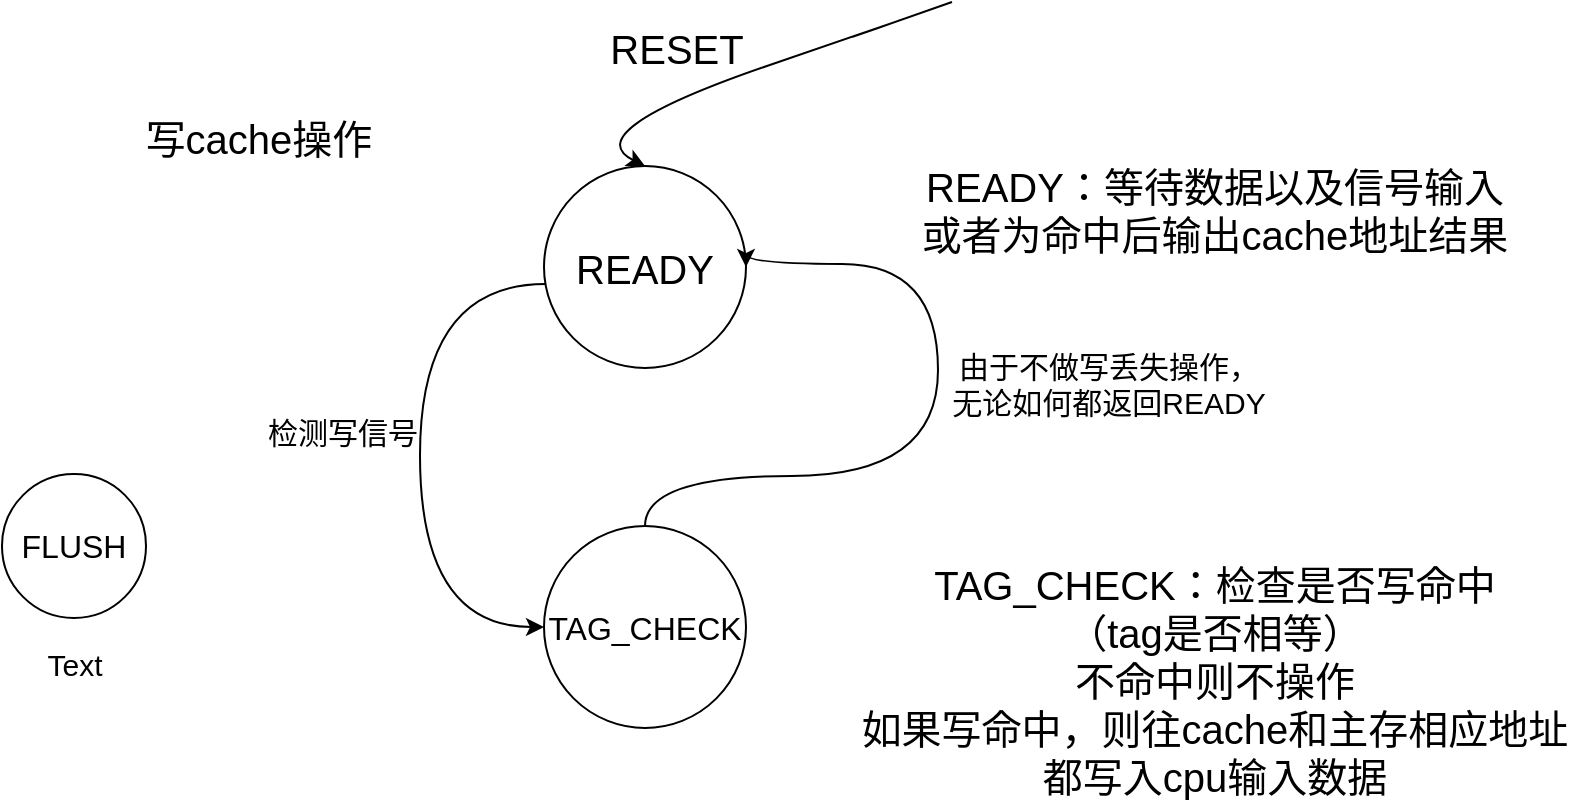 <mxfile>
    <diagram id="JEz_Pj7jLH-uwcwm6EJY" name="第 1 页">
        <mxGraphModel dx="896" dy="601" grid="0" gridSize="10" guides="1" tooltips="1" connect="1" arrows="1" fold="1" page="1" pageScale="1" pageWidth="827" pageHeight="1169" background="#ffffff" math="0" shadow="0">
            <root>
                <mxCell id="0"/>
                <mxCell id="1" parent="0"/>
                <mxCell id="2" style="edgeStyle=orthogonalEdgeStyle;html=1;entryX=0;entryY=0.5;entryDx=0;entryDy=0;strokeColor=#000000;curved=1;" edge="1" parent="1" source="3">
                    <mxGeometry relative="1" as="geometry">
                        <mxPoint x="299.0" y="338.5" as="targetPoint"/>
                        <Array as="points">
                            <mxPoint x="237" y="167"/>
                            <mxPoint x="237" y="339"/>
                        </Array>
                    </mxGeometry>
                </mxCell>
                <mxCell id="3" value="&lt;font color=&quot;#000000&quot;&gt;&lt;span style=&quot;font-size: 20px&quot;&gt;READY&lt;/span&gt;&lt;/font&gt;" style="ellipse;whiteSpace=wrap;html=1;aspect=fixed;fillColor=#FFFFFF;strokeColor=#000000;" vertex="1" parent="1">
                    <mxGeometry x="299" y="108" width="101" height="101" as="geometry"/>
                </mxCell>
                <mxCell id="4" style="edgeStyle=orthogonalEdgeStyle;curved=1;html=1;entryX=1;entryY=0.5;entryDx=0;entryDy=0;strokeColor=#000000;" edge="1" parent="1" target="3">
                    <mxGeometry relative="1" as="geometry">
                        <mxPoint x="349.5" y="288" as="sourcePoint"/>
                        <Array as="points">
                            <mxPoint x="350" y="263"/>
                            <mxPoint x="496" y="263"/>
                            <mxPoint x="496" y="157"/>
                        </Array>
                    </mxGeometry>
                </mxCell>
                <mxCell id="5" value="" style="curved=1;endArrow=classic;html=1;fontFamily=Helvetica;fontSize=20;fontColor=#000000;strokeColor=#000000;entryX=0.5;entryY=0;entryDx=0;entryDy=0;" edge="1" parent="1" target="3">
                    <mxGeometry width="50" height="50" relative="1" as="geometry">
                        <mxPoint x="503" y="26" as="sourcePoint"/>
                        <mxPoint x="483" y="272" as="targetPoint"/>
                        <Array as="points">
                            <mxPoint x="429" y="52"/>
                            <mxPoint x="503" y="26"/>
                            <mxPoint x="315" y="91"/>
                        </Array>
                    </mxGeometry>
                </mxCell>
                <mxCell id="6" value="RESET" style="text;html=1;align=center;verticalAlign=middle;resizable=0;points=[];autosize=1;strokeColor=none;fillColor=none;fontSize=20;fontFamily=Helvetica;fontColor=#000000;" vertex="1" parent="1">
                    <mxGeometry x="326" y="35" width="77" height="28" as="geometry"/>
                </mxCell>
                <mxCell id="7" value="写cache操作" style="text;html=1;align=center;verticalAlign=middle;resizable=0;points=[];autosize=1;strokeColor=none;fillColor=none;fontSize=20;fontFamily=Helvetica;fontColor=#000000;" vertex="1" parent="1">
                    <mxGeometry x="94" y="80" width="123" height="28" as="geometry"/>
                </mxCell>
                <mxCell id="8" value="&lt;span style=&quot;font-size: 15px&quot;&gt;检测写信号&lt;/span&gt;" style="text;html=1;align=center;verticalAlign=middle;resizable=0;points=[];autosize=1;strokeColor=none;fillColor=none;fontSize=20;fontFamily=Helvetica;fontColor=#000000;" vertex="1" parent="1">
                    <mxGeometry x="155" y="224" width="85" height="30" as="geometry"/>
                </mxCell>
                <mxCell id="10" value="&lt;span style=&quot;background-color: rgb(255 , 255 , 255)&quot;&gt;&lt;font color=&quot;#000000&quot; style=&quot;font-size: 16px&quot;&gt;TAG_CHECK&lt;/font&gt;&lt;/span&gt;" style="ellipse;whiteSpace=wrap;html=1;aspect=fixed;fillColor=#FFFFFF;strokeColor=#000000;" vertex="1" parent="1">
                    <mxGeometry x="299" y="288" width="101" height="101" as="geometry"/>
                </mxCell>
                <mxCell id="11" value="&lt;font style=&quot;font-size: 15px&quot; color=&quot;#000000&quot;&gt;由于不做写丢失操作，&lt;br&gt;无论如何都返回READY&lt;/font&gt;" style="text;html=1;align=center;verticalAlign=middle;resizable=0;points=[];autosize=1;strokeColor=none;fillColor=none;" vertex="1" parent="1">
                    <mxGeometry x="497" y="200" width="167" height="34" as="geometry"/>
                </mxCell>
                <mxCell id="12" value="READY：等待数据以及信号输入&lt;br&gt;或者为命中后输出cache地址结果" style="text;html=1;align=center;verticalAlign=middle;resizable=0;points=[];autosize=1;strokeColor=none;fillColor=none;fontSize=20;fontFamily=Helvetica;fontColor=#000000;" vertex="1" parent="1">
                    <mxGeometry x="482" y="104" width="303" height="52" as="geometry"/>
                </mxCell>
                <mxCell id="14" value="TAG_CHECK：检查是否写命中&lt;br&gt;（tag是否相等）&lt;br&gt;不命中则不操作&lt;br&gt;如果写命中，则往cache和主存相应地址&lt;br&gt;都写入cpu输入数据" style="text;html=1;align=center;verticalAlign=middle;resizable=0;points=[];autosize=1;strokeColor=none;fillColor=none;fontSize=20;fontFamily=Helvetica;fontColor=#000000;" vertex="1" parent="1">
                    <mxGeometry x="452" y="303" width="363" height="124" as="geometry"/>
                </mxCell>
                <mxCell id="15" value="&lt;span style=&quot;background-color: rgb(255 , 255 , 255)&quot;&gt;&lt;font color=&quot;#000000&quot; style=&quot;font-size: 16px&quot;&gt;FLUSH&lt;/font&gt;&lt;/span&gt;" style="ellipse;whiteSpace=wrap;html=1;aspect=fixed;fillColor=#FFFFFF;strokeColor=#000000;" vertex="1" parent="1">
                    <mxGeometry x="28" y="262" width="72" height="72" as="geometry"/>
                </mxCell>
                <mxCell id="16" value="Text" style="text;html=1;align=center;verticalAlign=middle;resizable=0;points=[];autosize=1;strokeColor=none;fillColor=none;fontSize=15;fontColor=#000000;" vertex="1" parent="1">
                    <mxGeometry x="44" y="347" width="40" height="20" as="geometry"/>
                </mxCell>
            </root>
        </mxGraphModel>
    </diagram>
</mxfile>